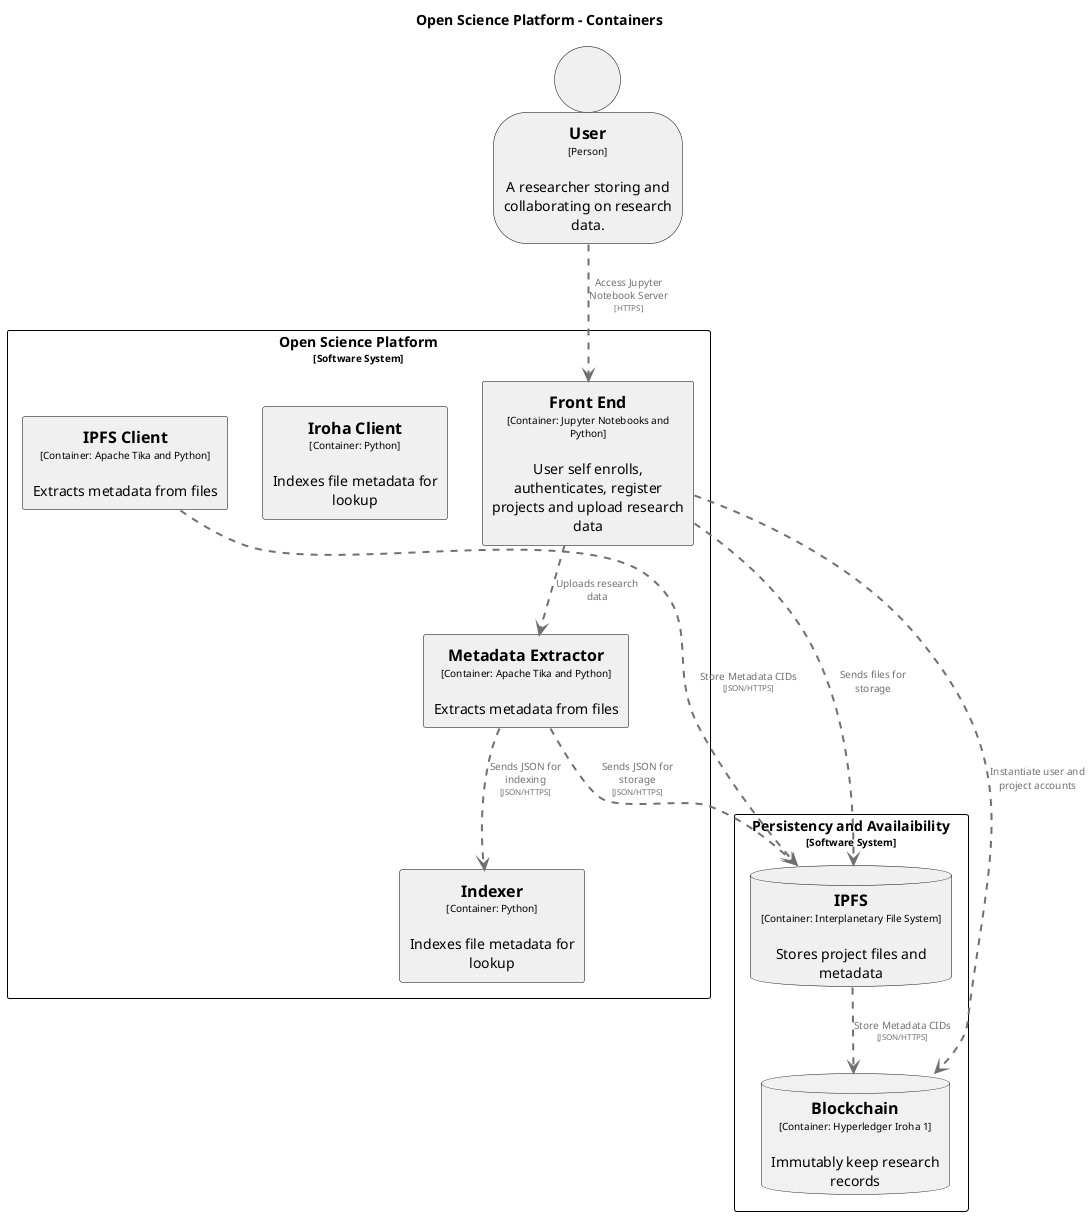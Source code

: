@startuml
set separator none
title Open Science Platform - Containers

top to bottom direction

skinparam {
  arrowFontSize 10
  defaultTextAlignment center
  wrapWidth 200
  maxMessageSize 100
}

hide stereotype

skinparam rectangle<<OpenSciencePlatform.Indexer>> {
  BackgroundColor #F0F0F0
  FontColor #000000
  BorderColor #000000
  shadowing false
}
skinparam database<<OpenSciencePlatform.IPFS>> {
  BackgroundColor #F0F0F0
  FontColor #000000
  BorderColor #000000
  shadowing false
}
skinparam rectangle<<OpenSciencePlatform.Blockchain>> {
  BackgroundColor #F0F0F0
  FontColor #000000
  BorderColor #000000
  shadowing false
}

skinparam person<<User>> {
  BackgroundColor #F0F0F0
  FontColor #000000
  BorderColor #000000
  shadowing false
}
skinparam rectangle<<OpenSciencePlatform.MetadataExtractor>> {
  BackgroundColor #F0F0F0
  FontColor #000000
  BorderColor #000000
  shadowing false
}

skinparam rectangle<<OpenSciencePlatform.IPFSClient>> {
  BackgroundColor #F0F0F0
  FontColor #000000
  BorderColor #000000
  shadowing false
}

skinparam rectangle<<OpenSciencePlatform.IrohaClient>> {
  BackgroundColor #F0F0F0
  FontColor #000000
  BorderColor #000000
  shadowing false
}

skinparam rectangle<<OpenSciencePlatform.FrontEnd>> {
  BackgroundColor #F0F0F0
  FontColor #000000
  BorderColor #000000
  shadowing false
}
skinparam rectangle<<OpenSciencePlatform>> {
  BorderColor #000000
  FontColor #000000
  shadowing false
}

person "==User\n<size:10>[Person]</size>\n\nA researcher storing and collaborating on research data." <<User>> as User

rectangle "Open Science Platform\n<size:10>[Software System]</size>" <<OpenSciencePlatform>> {
  rectangle "==Front End\n<size:10>[Container: Jupyter Notebooks and Python]</size>\n\nUser self enrolls, authenticates, register projects and upload research data " <<OpenSciencePlatform.FrontEnd>> as OpenSciencePlatform.FrontEnd
  rectangle "==Indexer\n<size:10>[Container: Python]</size>\n\nIndexes file metadata for lookup" <<OpenSciencePlatform.Indexer>> as OpenSciencePlatform.Indexer
  rectangle "==Metadata Extractor\n<size:10>[Container: Apache Tika and Python]</size>\n\nExtracts metadata from files" <<OpenSciencePlatform.MetadataExtractor>> as OpenSciencePlatform.MetadataExtractor
  rectangle "==Iroha Client\n<size:10>[Container: Python]</size>\n\nIndexes file metadata for lookup" <<OpenSciencePlatform.IrohaClient>> as OpenSciencePlatform.IrohaClient
  rectangle "==IPFS Client\n<size:10>[Container: Apache Tika and Python]</size>\n\nExtracts metadata from files" <<OpenSciencePlatform.IPFSClient>> as OpenSciencePlatform.IPFSClient
}
  
rectangle "Persistency and Availaibility\n<size:10>[Software System]</size>" <<OpenSciencePlatform>> {
  database "==IPFS\n<size:10>[Container: Interplanetary File System]</size>\n\nStores project files and metadata" <<OpenSciencePlatform.IPFS>> as OpenSciencePlatform.IPFS
  database "==Blockchain\n<size:10>[Container: Hyperledger Iroha 1]</size>\n\nImmutably keep research records" <<OpenSciencePlatform.Blockchain>> as OpenSciencePlatform.Blockchain

}

User .[#707070,thickness=2].> OpenSciencePlatform.FrontEnd : "<color:#707070>Access Jupyter Notebook Server\n<color:#707070><size:8>[HTTPS]</size>"
OpenSciencePlatform.FrontEnd .[#707070,thickness=2].> OpenSciencePlatform.MetadataExtractor : "<color:#707070>Uploads research data"
OpenSciencePlatform.FrontEnd .[#707070,thickness=2].> OpenSciencePlatform.Blockchain : "<color:#707070>Instantiate user and project accounts"
OpenSciencePlatform.FrontEnd .[#707070,thickness=2].> OpenSciencePlatform.IPFS : "<color:#707070>Sends files for storage"
OpenSciencePlatform.MetadataExtractor .[#707070,thickness=2].> OpenSciencePlatform.Indexer : "<color:#707070>Sends JSON for indexing\n<color:#707070><size:8>[JSON/HTTPS]</size>"
OpenSciencePlatform.MetadataExtractor .[#707070,thickness=2].> OpenSciencePlatform.IPFS : "<color:#707070>Sends JSON for storage\n<color:#707070><size:8>[JSON/HTTPS]</size>"
OpenSciencePlatform.IPFS .[#707070,thickness=2].> OpenSciencePlatform.Blockchain : "<color:#707070>Store Metadata CIDs\n<color:#707070><size:8>[JSON/HTTPS]</size>"
OpenSciencePlatform.IPFSClient .[#707070,thickness=2].> OpenSciencePlatform.IPFS : "<color:#707070>Store Metadata CIDs\n<color:#707070><size:8>[JSON/HTTPS]</size>"




@enduml

